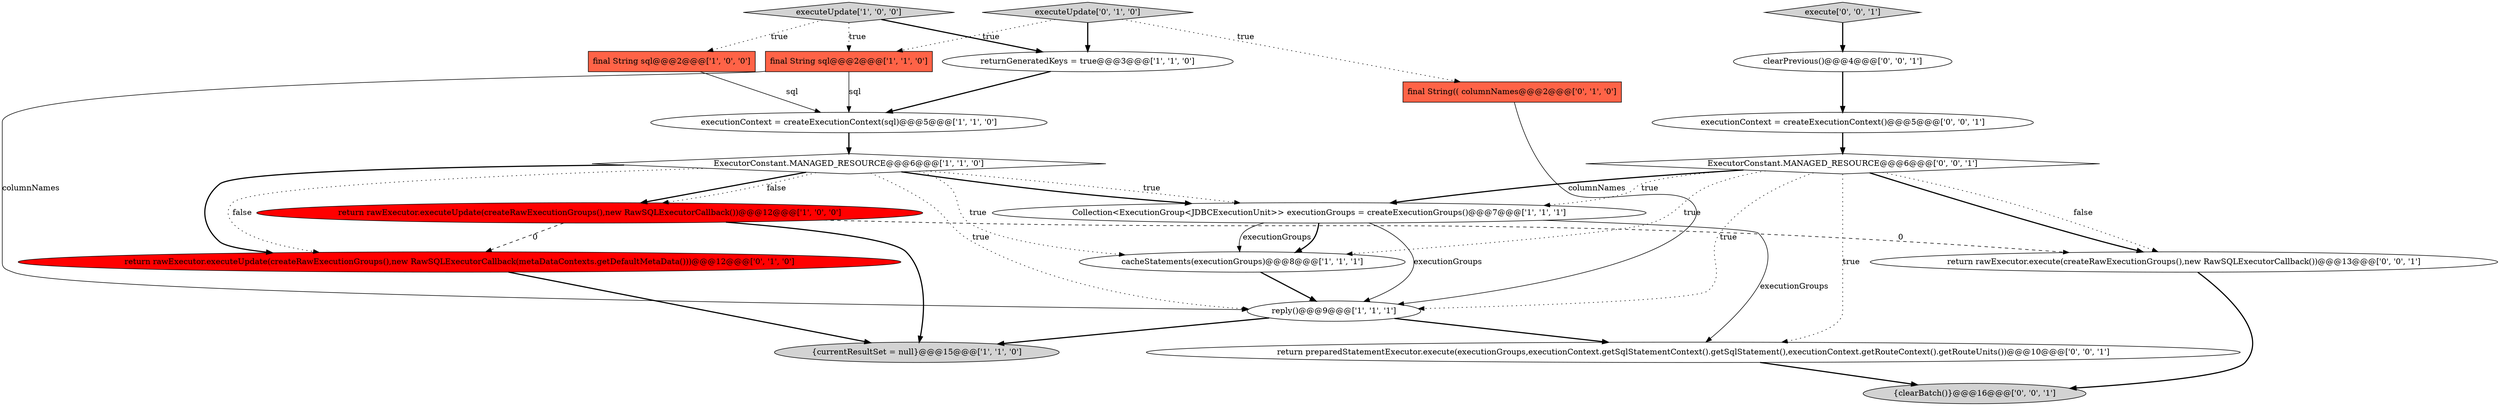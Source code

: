 digraph {
8 [style = filled, label = "executeUpdate['1', '0', '0']", fillcolor = lightgray, shape = diamond image = "AAA0AAABBB1BBB"];
13 [style = filled, label = "return rawExecutor.executeUpdate(createRawExecutionGroups(),new RawSQLExecutorCallback(metaDataContexts.getDefaultMetaData()))@@@12@@@['0', '1', '0']", fillcolor = red, shape = ellipse image = "AAA1AAABBB2BBB"];
3 [style = filled, label = "executionContext = createExecutionContext(sql)@@@5@@@['1', '1', '0']", fillcolor = white, shape = ellipse image = "AAA0AAABBB1BBB"];
18 [style = filled, label = "{clearBatch()}@@@16@@@['0', '0', '1']", fillcolor = lightgray, shape = ellipse image = "AAA0AAABBB3BBB"];
1 [style = filled, label = "return rawExecutor.executeUpdate(createRawExecutionGroups(),new RawSQLExecutorCallback())@@@12@@@['1', '0', '0']", fillcolor = red, shape = ellipse image = "AAA1AAABBB1BBB"];
17 [style = filled, label = "return rawExecutor.execute(createRawExecutionGroups(),new RawSQLExecutorCallback())@@@13@@@['0', '0', '1']", fillcolor = white, shape = ellipse image = "AAA0AAABBB3BBB"];
9 [style = filled, label = "final String sql@@@2@@@['1', '1', '0']", fillcolor = tomato, shape = box image = "AAA0AAABBB1BBB"];
0 [style = filled, label = "reply()@@@9@@@['1', '1', '1']", fillcolor = white, shape = ellipse image = "AAA0AAABBB1BBB"];
2 [style = filled, label = "final String sql@@@2@@@['1', '0', '0']", fillcolor = tomato, shape = box image = "AAA0AAABBB1BBB"];
7 [style = filled, label = "cacheStatements(executionGroups)@@@8@@@['1', '1', '1']", fillcolor = white, shape = ellipse image = "AAA0AAABBB1BBB"];
6 [style = filled, label = "Collection<ExecutionGroup<JDBCExecutionUnit>> executionGroups = createExecutionGroups()@@@7@@@['1', '1', '1']", fillcolor = white, shape = ellipse image = "AAA0AAABBB1BBB"];
15 [style = filled, label = "executionContext = createExecutionContext()@@@5@@@['0', '0', '1']", fillcolor = white, shape = ellipse image = "AAA0AAABBB3BBB"];
11 [style = filled, label = "executeUpdate['0', '1', '0']", fillcolor = lightgray, shape = diamond image = "AAA0AAABBB2BBB"];
20 [style = filled, label = "ExecutorConstant.MANAGED_RESOURCE@@@6@@@['0', '0', '1']", fillcolor = white, shape = diamond image = "AAA0AAABBB3BBB"];
5 [style = filled, label = "{currentResultSet = null}@@@15@@@['1', '1', '0']", fillcolor = lightgray, shape = ellipse image = "AAA0AAABBB1BBB"];
4 [style = filled, label = "ExecutorConstant.MANAGED_RESOURCE@@@6@@@['1', '1', '0']", fillcolor = white, shape = diamond image = "AAA0AAABBB1BBB"];
16 [style = filled, label = "clearPrevious()@@@4@@@['0', '0', '1']", fillcolor = white, shape = ellipse image = "AAA0AAABBB3BBB"];
12 [style = filled, label = "final String(( columnNames@@@2@@@['0', '1', '0']", fillcolor = tomato, shape = box image = "AAA0AAABBB2BBB"];
14 [style = filled, label = "return preparedStatementExecutor.execute(executionGroups,executionContext.getSqlStatementContext().getSqlStatement(),executionContext.getRouteContext().getRouteUnits())@@@10@@@['0', '0', '1']", fillcolor = white, shape = ellipse image = "AAA0AAABBB3BBB"];
10 [style = filled, label = "returnGeneratedKeys = true@@@3@@@['1', '1', '0']", fillcolor = white, shape = ellipse image = "AAA0AAABBB1BBB"];
19 [style = filled, label = "execute['0', '0', '1']", fillcolor = lightgray, shape = diamond image = "AAA0AAABBB3BBB"];
1->5 [style = bold, label=""];
4->6 [style = dotted, label="true"];
16->15 [style = bold, label=""];
8->10 [style = bold, label=""];
9->3 [style = solid, label="sql"];
20->17 [style = bold, label=""];
9->0 [style = solid, label="columnNames"];
4->6 [style = bold, label=""];
6->7 [style = solid, label="executionGroups"];
8->2 [style = dotted, label="true"];
20->0 [style = dotted, label="true"];
4->0 [style = dotted, label="true"];
4->13 [style = bold, label=""];
11->12 [style = dotted, label="true"];
20->14 [style = dotted, label="true"];
4->7 [style = dotted, label="true"];
20->17 [style = dotted, label="false"];
10->3 [style = bold, label=""];
11->9 [style = dotted, label="true"];
7->0 [style = bold, label=""];
20->6 [style = bold, label=""];
20->7 [style = dotted, label="true"];
4->13 [style = dotted, label="false"];
3->4 [style = bold, label=""];
6->0 [style = solid, label="executionGroups"];
19->16 [style = bold, label=""];
1->13 [style = dashed, label="0"];
12->0 [style = solid, label="columnNames"];
0->14 [style = bold, label=""];
1->17 [style = dashed, label="0"];
11->10 [style = bold, label=""];
15->20 [style = bold, label=""];
13->5 [style = bold, label=""];
6->14 [style = solid, label="executionGroups"];
14->18 [style = bold, label=""];
4->1 [style = bold, label=""];
4->1 [style = dotted, label="false"];
8->9 [style = dotted, label="true"];
6->7 [style = bold, label=""];
17->18 [style = bold, label=""];
20->6 [style = dotted, label="true"];
2->3 [style = solid, label="sql"];
0->5 [style = bold, label=""];
}
